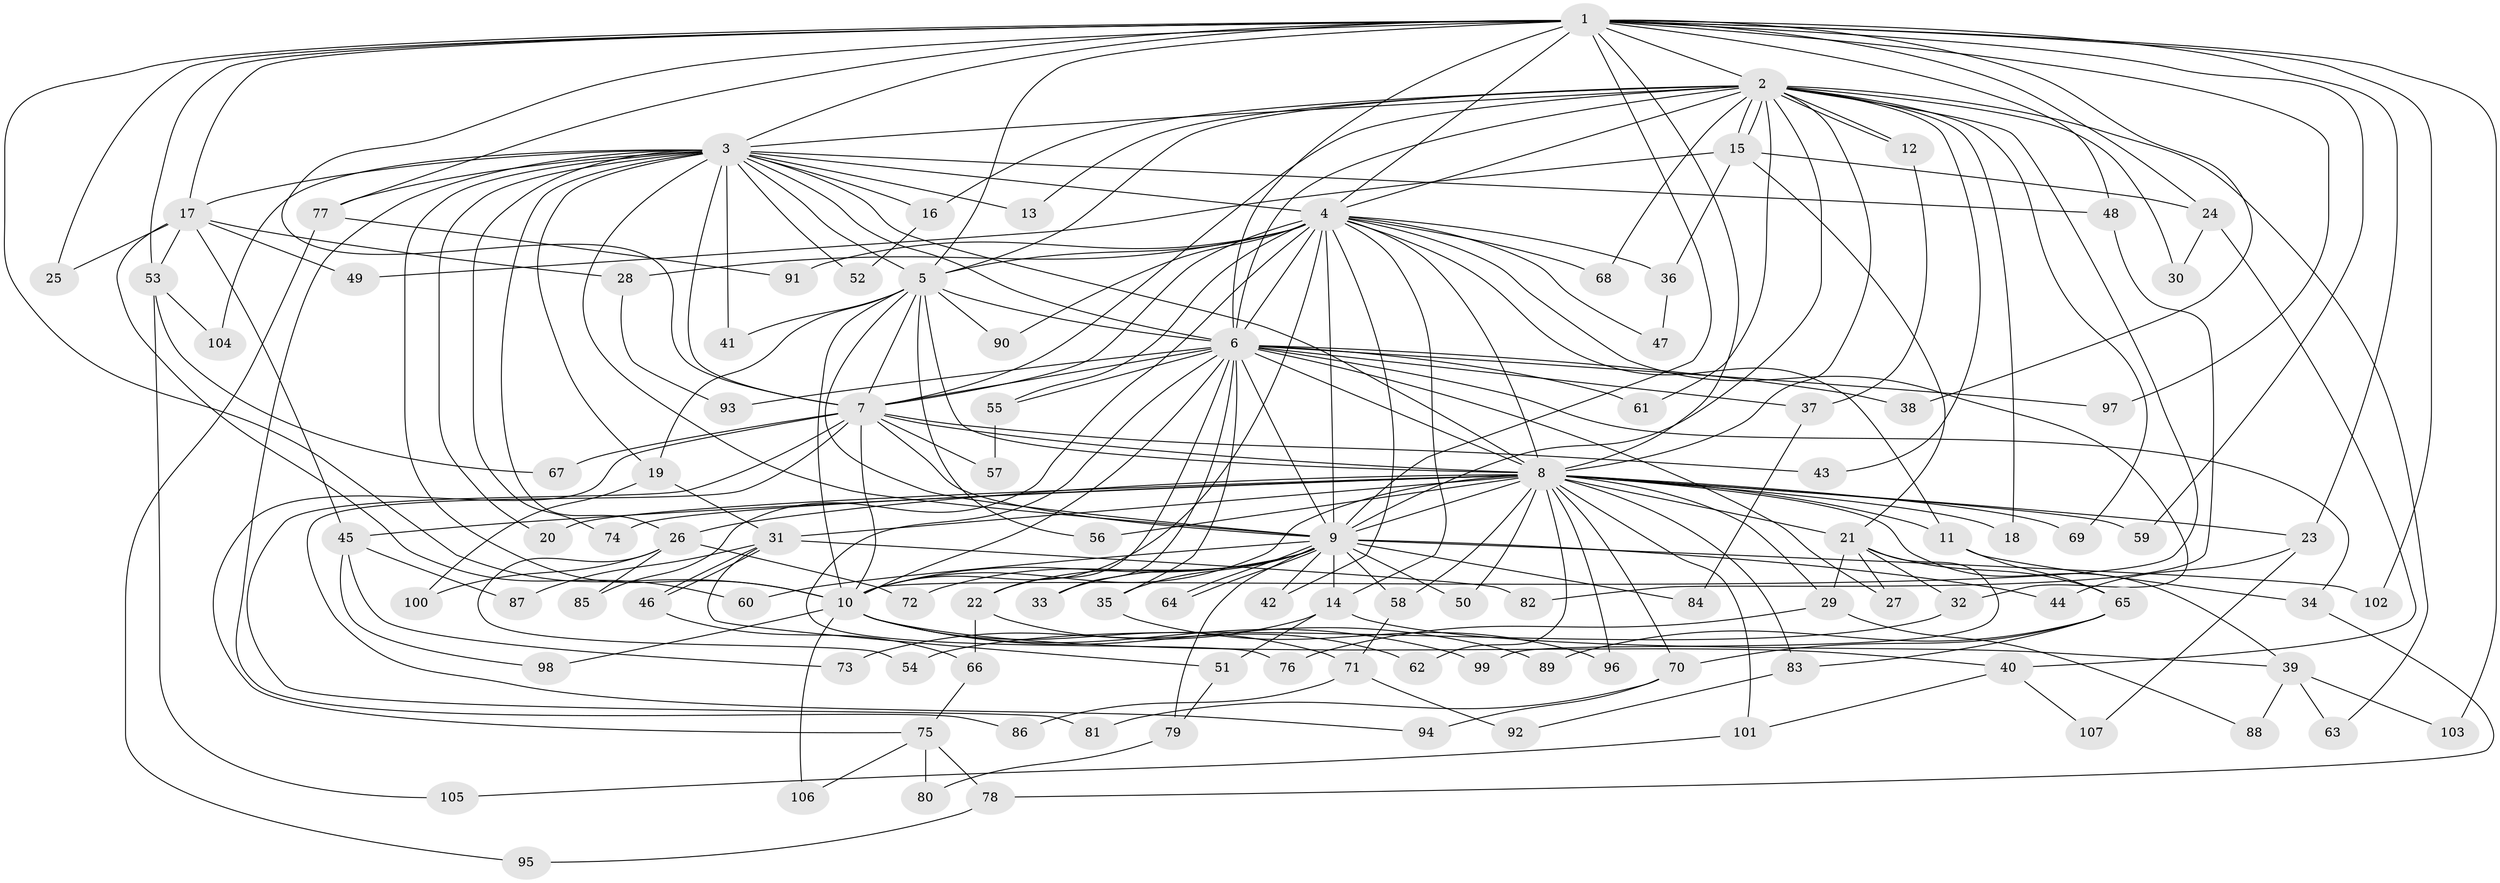 // coarse degree distribution, {19: 0.012345679012345678, 20: 0.012345679012345678, 31: 0.024691358024691357, 18: 0.012345679012345678, 13: 0.024691358024691357, 21: 0.012345679012345678, 5: 0.04938271604938271, 3: 0.13580246913580246, 2: 0.5185185185185185, 11: 0.024691358024691357, 4: 0.09876543209876543, 6: 0.037037037037037035, 7: 0.024691358024691357, 1: 0.012345679012345678}
// Generated by graph-tools (version 1.1) at 2025/23/03/03/25 07:23:38]
// undirected, 107 vertices, 239 edges
graph export_dot {
graph [start="1"]
  node [color=gray90,style=filled];
  1;
  2;
  3;
  4;
  5;
  6;
  7;
  8;
  9;
  10;
  11;
  12;
  13;
  14;
  15;
  16;
  17;
  18;
  19;
  20;
  21;
  22;
  23;
  24;
  25;
  26;
  27;
  28;
  29;
  30;
  31;
  32;
  33;
  34;
  35;
  36;
  37;
  38;
  39;
  40;
  41;
  42;
  43;
  44;
  45;
  46;
  47;
  48;
  49;
  50;
  51;
  52;
  53;
  54;
  55;
  56;
  57;
  58;
  59;
  60;
  61;
  62;
  63;
  64;
  65;
  66;
  67;
  68;
  69;
  70;
  71;
  72;
  73;
  74;
  75;
  76;
  77;
  78;
  79;
  80;
  81;
  82;
  83;
  84;
  85;
  86;
  87;
  88;
  89;
  90;
  91;
  92;
  93;
  94;
  95;
  96;
  97;
  98;
  99;
  100;
  101;
  102;
  103;
  104;
  105;
  106;
  107;
  1 -- 2;
  1 -- 3;
  1 -- 4;
  1 -- 5;
  1 -- 6;
  1 -- 7;
  1 -- 8;
  1 -- 9;
  1 -- 10;
  1 -- 17;
  1 -- 23;
  1 -- 24;
  1 -- 25;
  1 -- 38;
  1 -- 48;
  1 -- 53;
  1 -- 59;
  1 -- 77;
  1 -- 97;
  1 -- 102;
  1 -- 103;
  2 -- 3;
  2 -- 4;
  2 -- 5;
  2 -- 6;
  2 -- 7;
  2 -- 8;
  2 -- 9;
  2 -- 10;
  2 -- 12;
  2 -- 12;
  2 -- 13;
  2 -- 15;
  2 -- 15;
  2 -- 16;
  2 -- 18;
  2 -- 30;
  2 -- 43;
  2 -- 61;
  2 -- 63;
  2 -- 68;
  2 -- 69;
  3 -- 4;
  3 -- 5;
  3 -- 6;
  3 -- 7;
  3 -- 8;
  3 -- 9;
  3 -- 10;
  3 -- 13;
  3 -- 16;
  3 -- 17;
  3 -- 19;
  3 -- 20;
  3 -- 26;
  3 -- 41;
  3 -- 48;
  3 -- 52;
  3 -- 74;
  3 -- 77;
  3 -- 86;
  3 -- 104;
  4 -- 5;
  4 -- 6;
  4 -- 7;
  4 -- 8;
  4 -- 9;
  4 -- 10;
  4 -- 11;
  4 -- 14;
  4 -- 28;
  4 -- 32;
  4 -- 36;
  4 -- 42;
  4 -- 47;
  4 -- 55;
  4 -- 68;
  4 -- 85;
  4 -- 90;
  4 -- 91;
  5 -- 6;
  5 -- 7;
  5 -- 8;
  5 -- 9;
  5 -- 10;
  5 -- 19;
  5 -- 41;
  5 -- 56;
  5 -- 90;
  6 -- 7;
  6 -- 8;
  6 -- 9;
  6 -- 10;
  6 -- 22;
  6 -- 27;
  6 -- 33;
  6 -- 34;
  6 -- 35;
  6 -- 37;
  6 -- 38;
  6 -- 55;
  6 -- 61;
  6 -- 76;
  6 -- 93;
  6 -- 97;
  7 -- 8;
  7 -- 9;
  7 -- 10;
  7 -- 43;
  7 -- 57;
  7 -- 67;
  7 -- 75;
  7 -- 81;
  7 -- 94;
  8 -- 9;
  8 -- 10;
  8 -- 11;
  8 -- 18;
  8 -- 20;
  8 -- 21;
  8 -- 23;
  8 -- 26;
  8 -- 29;
  8 -- 31;
  8 -- 39;
  8 -- 45;
  8 -- 50;
  8 -- 56;
  8 -- 58;
  8 -- 59;
  8 -- 62;
  8 -- 69;
  8 -- 70;
  8 -- 74;
  8 -- 83;
  8 -- 96;
  8 -- 101;
  9 -- 10;
  9 -- 14;
  9 -- 22;
  9 -- 33;
  9 -- 35;
  9 -- 42;
  9 -- 44;
  9 -- 50;
  9 -- 58;
  9 -- 60;
  9 -- 64;
  9 -- 64;
  9 -- 72;
  9 -- 79;
  9 -- 84;
  9 -- 102;
  10 -- 40;
  10 -- 71;
  10 -- 89;
  10 -- 98;
  10 -- 99;
  10 -- 106;
  11 -- 34;
  11 -- 65;
  12 -- 37;
  14 -- 39;
  14 -- 51;
  14 -- 73;
  15 -- 21;
  15 -- 24;
  15 -- 36;
  15 -- 49;
  16 -- 52;
  17 -- 25;
  17 -- 28;
  17 -- 45;
  17 -- 49;
  17 -- 53;
  17 -- 60;
  19 -- 31;
  19 -- 100;
  21 -- 27;
  21 -- 29;
  21 -- 32;
  21 -- 65;
  21 -- 99;
  22 -- 62;
  22 -- 66;
  23 -- 44;
  23 -- 107;
  24 -- 30;
  24 -- 40;
  26 -- 54;
  26 -- 72;
  26 -- 85;
  26 -- 100;
  28 -- 93;
  29 -- 76;
  29 -- 88;
  31 -- 46;
  31 -- 46;
  31 -- 51;
  31 -- 82;
  31 -- 87;
  32 -- 54;
  34 -- 78;
  35 -- 96;
  36 -- 47;
  37 -- 84;
  39 -- 63;
  39 -- 88;
  39 -- 103;
  40 -- 101;
  40 -- 107;
  45 -- 73;
  45 -- 87;
  45 -- 98;
  46 -- 66;
  48 -- 82;
  51 -- 79;
  53 -- 67;
  53 -- 104;
  53 -- 105;
  55 -- 57;
  58 -- 71;
  65 -- 70;
  65 -- 83;
  65 -- 89;
  66 -- 75;
  70 -- 81;
  70 -- 94;
  71 -- 86;
  71 -- 92;
  75 -- 78;
  75 -- 80;
  75 -- 106;
  77 -- 91;
  77 -- 95;
  78 -- 95;
  79 -- 80;
  83 -- 92;
  101 -- 105;
}
